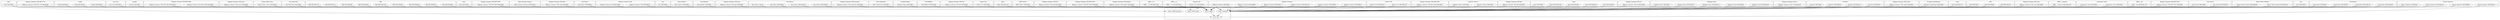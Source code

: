 digraph {
graph [overlap=false]
subgraph cluster_Regexp_Common_URI_RFC1738 {
	label="Regexp::Common::URI::RFC1738";
	"Regexp::Common::URI::RFC1738::BEGIN@5";
}
subgraph cluster_Config {
	label="Config";
	"Config::BEGIN@38";
	"Config::BEGIN@5";
	"Config::BEGIN@9";
}
subgraph cluster_List_Util {
	label="List::Util";
	"List::Util::BEGIN@11";
}
subgraph cluster_autodie {
	label="autodie";
	"autodie::BEGIN@3";
}
subgraph cluster_Regexp_Common_URI_RFC1808 {
	label="Regexp::Common::URI::RFC1808";
	"Regexp::Common::URI::RFC1808::BEGIN@13";
	"Regexp::Common::URI::RFC1808::BEGIN@8";
}
subgraph cluster_Regexp_Common_URI_news {
	label="Regexp::Common::URI::news";
	"Regexp::Common::URI::news::BEGIN@8";
}
subgraph cluster_Mouse_Meta_Class {
	label="Mouse::Meta::Class";
	"Mouse::Meta::Class::BEGIN@26";
}
subgraph cluster_List_MoreUtils {
	label="List::MoreUtils";
	"List::MoreUtils::BEGIN@4";
}
subgraph cluster_DBI {
	label="DBI";
	"DBI::BEGIN@963";
	"DBI::BEGIN@272";
	"DBI::BEGIN@866";
	"DBI::BEGIN@534";
	"DBI::BEGIN@803";
	"DBI::BEGIN@276";
	"DBI::BEGIN@837";
	"DBI::BEGIN@1034";
	"DBI::BEGIN@691";
}
subgraph cluster_base {
	label="base";
	"base::BEGIN@3";
}
subgraph cluster_Regexp_Common_URI_RFC2806 {
	label="Regexp::Common::URI::RFC2806";
	"Regexp::Common::URI::RFC2806::BEGIN@6";
}
subgraph cluster_Hailo_Storage_Schema {
	label="Hailo::Storage::Schema";
	"Hailo::Storage::Schema::BEGIN@10";
}
subgraph cluster_Regexp_Common_URI_http {
	label="Regexp::Common::URI::http";
	"Regexp::Common::URI::http::BEGIN@7";
}
subgraph cluster_Sub_Name {
	label="Sub::Name";
	"Sub::Name::BEGIN@44";
}
subgraph cluster_Regexp_Common_URI {
	label="Regexp::Common::URI";
	"Regexp::Common::URI::BEGIN@16";
	"Regexp::Common::URI::BEGIN@5";
}
subgraph cluster_vars {
	label="vars";
	"vars::BEGIN@8";
}
subgraph cluster_Data_OptList {
	label="Data::OptList";
	"Data::OptList::BEGIN@3";
}
subgraph cluster_Sub_Identify {
	label="Sub::Identify";
	"Sub::Identify::BEGIN@3";
}
subgraph cluster_Regexp_Common_URI_pop {
	label="Regexp::Common::URI::pop";
	"Regexp::Common::URI::pop::BEGIN@8";
}
subgraph cluster_main {
	label="main";
	"main::BEGIN@3";
}
subgraph cluster_strict {
	label="strict";
	"strict::import";
	"strict::CORE:regcomp";
	"strict::unimport";
	"strict::bits";
	"strict::CORE:match";
}
subgraph cluster_Any_Moose {
	label="Any::Moose";
	"Any::Moose::BEGIN@69";
	"Any::Moose::import";
	"Any::Moose::BEGIN@8";
	"Any::Moose::BEGIN@191";
}
subgraph cluster_Regexp_Common_URI_prospero {
	label="Regexp::Common::URI::prospero";
	"Regexp::Common::URI::prospero::BEGIN@8";
}
subgraph cluster_Text_Unidecode {
	label="Text::Unidecode";
	"Text::Unidecode::BEGIN@5";
}
subgraph cluster_Variable_Magic {
	label="Variable::Magic";
	"Variable::Magic::BEGIN@5";
}
subgraph cluster_Tie_RefHash {
	label="Tie::RefHash";
	"Tie::RefHash::BEGIN@93";
}
subgraph cluster_Regexp_Common_URI_fax {
	label="Regexp::Common::URI::fax";
	"Regexp::Common::URI::fax::BEGIN@8";
}
subgraph cluster_Scalar_Util {
	label="Scalar::Util";
	"Scalar::Util::BEGIN@9";
}
subgraph cluster_Hailo {
	label="Hailo";
	"Hailo::BEGIN@129";
}
subgraph cluster_DBD_SQLite {
	label="DBD::SQLite";
	"DBD::SQLite::BEGIN@4";
}
subgraph cluster_Regexp_Common_URI_ftp {
	label="Regexp::Common::URI::ftp";
	"Regexp::Common::URI::ftp::BEGIN@8";
}
subgraph cluster_Regexp_Common_URI_RFC2396 {
	label="Regexp::Common::URI::RFC2396";
	"Regexp::Common::URI::RFC2396::BEGIN@5";
}
subgraph cluster_Regexp_Common_URI_gopher {
	label="Regexp::Common::URI::gopher";
	"Regexp::Common::URI::gopher::BEGIN@8";
}
subgraph cluster_DBD___dr {
	label="DBD::_::dr";
	"DBD::_::dr::BEGIN@1449";
}
subgraph cluster_DBD___st {
	label="DBD::_::st";
	"DBD::_::st::BEGIN@1816";
}
subgraph cluster_Params_Util {
	label="Params::Util";
	"Params::Util::BEGIN@59";
}
subgraph cluster_Regexp_Common {
	label="Regexp::Common";
	"Regexp::Common::BEGIN@117";
	"Regexp::Common::BEGIN@69";
	"Regexp::Common::BEGIN@13";
	"Regexp::Common::BEGIN@4";
	"Regexp::Common::BEGIN@60";
	"Regexp::Common::BEGIN@128";
}
subgraph cluster_Mouse_Util {
	label="Mouse::Util";
	"Mouse::Util::BEGIN@142";
	"Mouse::Util::BEGIN@12";
}
subgraph cluster_Regexp_Common_URI_RFC2384 {
	label="Regexp::Common::URI::RFC2384";
	"Regexp::Common::URI::RFC2384::BEGIN@7";
}
subgraph cluster_Exporter_Heavy {
	label="Exporter::Heavy";
	"Exporter::Heavy::BEGIN@4";
	"Exporter::Heavy::BEGIN@3";
}
subgraph cluster_Regexp_Common_URI_file {
	label="Regexp::Common::URI::file";
	"Regexp::Common::URI::file::BEGIN@7";
}
subgraph cluster_Fatal {
	label="Fatal";
	"Fatal::BEGIN@385";
	"Fatal::BEGIN@369";
	"Fatal::BEGIN@364";
	"Fatal::BEGIN@1096";
	"Fatal::BEGIN@5";
}
subgraph cluster_Regexp_Common_URI_tel {
	label="Regexp::Common::URI::tel";
	"Regexp::Common::URI::tel::BEGIN@8";
}
subgraph cluster_Package_Stash {
	label="Package::Stash";
	"Package::Stash::BEGIN@185";
	"Package::Stash::BEGIN@18";
	"Package::Stash::BEGIN@5";
	"Package::Stash::BEGIN@115";
	"Package::Stash::BEGIN@107";
}
subgraph cluster_Regexp_Common_URI_tv {
	label="Regexp::Common::URI::tv";
	"Regexp::Common::URI::tv::BEGIN@10";
}
subgraph cluster_constant {
	label="constant";
	"constant::BEGIN@3";
	"constant::BEGIN@114";
	"constant::BEGIN@29";
	"constant::BEGIN@52";
}
subgraph cluster_Regexp_Common_URI_telnet {
	label="Regexp::Common::URI::telnet";
	"Regexp::Common::URI::telnet::BEGIN@7";
}
subgraph cluster_B_Hooks_EndOfScope {
	label="B::Hooks::EndOfScope";
	"B::Hooks::EndOfScope::BEGIN@2";
}
subgraph cluster_Carp {
	label="Carp";
	"Carp::BEGIN@313";
}
subgraph cluster_utf8 {
	label="utf8";
	"utf8::BEGIN@325";
	"utf8::BEGIN@89";
	"utf8::BEGIN@2";
}
subgraph cluster_Regexp_Common_URI_wais {
	label="Regexp::Common::URI::wais";
	"Regexp::Common::URI::wais::BEGIN@8";
}
subgraph cluster_DBD___common {
	label="DBD::_::common";
	"DBD::_::common::BEGIN@1347";
}
subgraph cluster_namespace_clean {
	label="namespace::clean";
	"namespace::clean::BEGIN@11";
	"namespace::clean::BEGIN@1";
}
subgraph cluster_DBD___db {
	label="DBD::_::db";
	"DBD::_::db::BEGIN@1510";
}
subgraph cluster_Regexp_Common_URI_RFC1035 {
	label="Regexp::Common::URI::RFC1035";
	"Regexp::Common::URI::RFC1035::BEGIN@5";
}
subgraph cluster_Mouse_Exporter {
	label="Mouse::Exporter";
	"Mouse::Exporter::BEGIN@10";
	"Mouse::Exporter::BEGIN@2";
	"Mouse::Exporter::BEGIN@96";
	"Mouse::Exporter::BEGIN@231";
}
subgraph cluster_Sub_Install {
	label="Sub::Install";
	"Sub::Install::BEGIN@4";
	"Sub::Install::BEGIN@184";
}
subgraph cluster_Mouse_Meta_Module {
	label="Mouse::Meta::Module";
	"Mouse::Meta::Module::BEGIN@224";
	"Mouse::Meta::Module::BEGIN@303";
}
subgraph cluster_mro {
	label="mro";
	"mro::BEGIN@10";
}
subgraph cluster_AutoLoader {
	label="AutoLoader";
	"AutoLoader::BEGIN@138";
	"AutoLoader::BEGIN@30";
	"AutoLoader::BEGIN@3";
	"AutoLoader::BEGIN@186";
}
"main::BEGIN@3" -> "strict::CORE:match";
"Mouse::Exporter::BEGIN@10" -> "strict::bits";
"strict::unimport" -> "strict::bits";
"strict::import" -> "strict::bits";
"main::BEGIN@3" -> "strict::bits";
"Regexp::Common::BEGIN@13" -> "strict::unimport";
"AutoLoader::BEGIN@138" -> "strict::unimport";
"DBI::BEGIN@866" -> "strict::unimport";
"AutoLoader::BEGIN@186" -> "strict::unimport";
"constant::BEGIN@29" -> "strict::unimport";
"Sub::Install::BEGIN@184" -> "strict::unimport";
"utf8::BEGIN@325" -> "strict::unimport";
"DBI::BEGIN@803" -> "strict::unimport";
"DBI::BEGIN@837" -> "strict::unimport";
"DBI::BEGIN@1034" -> "strict::unimport";
"DBI::BEGIN@691" -> "strict::unimport";
"DBI::BEGIN@963" -> "strict::unimport";
"Any::Moose::BEGIN@69" -> "strict::unimport";
"Regexp::Common::BEGIN@69" -> "strict::unimport";
"Mouse::Exporter::BEGIN@231" -> "strict::unimport";
"Fatal::BEGIN@1096" -> "strict::unimport";
"constant::BEGIN@52" -> "strict::unimport";
"Fatal::BEGIN@385" -> "strict::unimport";
"Regexp::Common::BEGIN@117" -> "strict::unimport";
"Package::Stash::BEGIN@185" -> "strict::unimport";
"Mouse::Util::BEGIN@142" -> "strict::unimport";
"Carp::BEGIN@313" -> "strict::unimport";
"Mouse::Meta::Module::BEGIN@303" -> "strict::unimport";
"Config::BEGIN@38" -> "strict::unimport";
"Package::Stash::BEGIN@18" -> "strict::unimport";
"DBI::BEGIN@534" -> "strict::unimport";
"Regexp::Common::URI::RFC1808::BEGIN@8" -> "strict::unimport";
"Regexp::Common::BEGIN@128" -> "strict::unimport";
"Package::Stash::BEGIN@107" -> "strict::unimport";
"Hailo::BEGIN@129" -> "strict::unimport";
"Mouse::Meta::Module::BEGIN@224" -> "strict::unimport";
"Package::Stash::BEGIN@115" -> "strict::unimport";
"Mouse::Util::BEGIN@12" -> "strict::unimport";
"Regexp::Common::BEGIN@60" -> "strict::unimport";
"DBI::BEGIN@272" -> "strict::unimport";
"Mouse::Meta::Class::BEGIN@26" -> "strict::unimport";
"constant::BEGIN@114" -> "strict::unimport";
"Fatal::BEGIN@364" -> "strict::unimport";
"Mouse::Exporter::BEGIN@96" -> "strict::unimport";
"Exporter::Heavy::BEGIN@4" -> "strict::unimport";
"utf8::BEGIN@89" -> "strict::unimport";
"Fatal::BEGIN@369" -> "strict::unimport";
"Any::Moose::BEGIN@191" -> "strict::unimport";
"AutoLoader::BEGIN@30" -> "strict::unimport";
"main::BEGIN@3" -> "strict::CORE:regcomp";
"base::BEGIN@3" -> "strict::import";
"DBD::_::st::BEGIN@1816" -> "strict::import";
"namespace::clean::BEGIN@11" -> "strict::import";
"Config::BEGIN@5" -> "strict::import";
"utf8::BEGIN@2" -> "strict::import";
"Regexp::Common::URI::RFC2384::BEGIN@7" -> "strict::import";
"Mouse::Exporter::BEGIN@2" -> "strict::import";
"Text::Unidecode::BEGIN@5" -> "strict::import";
"vars::BEGIN@8" -> "strict::import";
"List::MoreUtils::BEGIN@4" -> "strict::import";
"DBD::_::common::BEGIN@1347" -> "strict::import";
"Regexp::Common::BEGIN@4" -> "strict::import";
"Config::BEGIN@9" -> "strict::import";
"Regexp::Common::URI::BEGIN@16" -> "strict::import";
"main::BEGIN@3" -> "strict::import";
"AutoLoader::BEGIN@3" -> "strict::import";
"Regexp::Common::URI::wais::BEGIN@8" -> "strict::import";
"Variable::Magic::BEGIN@5" -> "strict::import";
"Regexp::Common::URI::gopher::BEGIN@8" -> "strict::import";
"Fatal::BEGIN@5" -> "strict::import";
"Regexp::Common::URI::BEGIN@5" -> "strict::import";
"Regexp::Common::URI::pop::BEGIN@8" -> "strict::import";
"Regexp::Common::URI::tel::BEGIN@8" -> "strict::import";
"autodie::BEGIN@3" -> "strict::import";
"mro::BEGIN@10" -> "strict::import";
"Regexp::Common::URI::ftp::BEGIN@8" -> "strict::import";
"Regexp::Common::URI::tv::BEGIN@10" -> "strict::import";
"Regexp::Common::URI::RFC1035::BEGIN@5" -> "strict::import";
"Sub::Name::BEGIN@44" -> "strict::import";
"Package::Stash::BEGIN@5" -> "strict::import";
"Regexp::Common::URI::http::BEGIN@7" -> "strict::import";
"Sub::Identify::BEGIN@3" -> "strict::import";
"B::Hooks::EndOfScope::BEGIN@2" -> "strict::import";
"Scalar::Util::BEGIN@9" -> "strict::import";
"Regexp::Common::URI::news::BEGIN@8" -> "strict::import";
"constant::BEGIN@3" -> "strict::import";
"Any::Moose::import" -> "strict::import";
"Hailo::Storage::Schema::BEGIN@10" -> "strict::import";
"Data::OptList::BEGIN@3" -> "strict::import";
"Regexp::Common::URI::RFC1738::BEGIN@5" -> "strict::import";
"DBI::BEGIN@276" -> "strict::import";
"Regexp::Common::URI::file::BEGIN@7" -> "strict::import";
"namespace::clean::BEGIN@1" -> "strict::import";
"Params::Util::BEGIN@59" -> "strict::import";
"Regexp::Common::URI::fax::BEGIN@8" -> "strict::import";
"DBD::_::db::BEGIN@1510" -> "strict::import";
"List::Util::BEGIN@11" -> "strict::import";
"DBD::SQLite::BEGIN@4" -> "strict::import";
"Sub::Install::BEGIN@4" -> "strict::import";
"Any::Moose::BEGIN@8" -> "strict::import";
"Tie::RefHash::BEGIN@93" -> "strict::import";
"Regexp::Common::URI::RFC2396::BEGIN@5" -> "strict::import";
"Regexp::Common::URI::telnet::BEGIN@7" -> "strict::import";
"Regexp::Common::URI::RFC2806::BEGIN@6" -> "strict::import";
"Regexp::Common::URI::RFC1808::BEGIN@13" -> "strict::import";
"Exporter::Heavy::BEGIN@3" -> "strict::import";
"Regexp::Common::URI::prospero::BEGIN@8" -> "strict::import";
"DBD::_::dr::BEGIN@1449" -> "strict::import";
}
